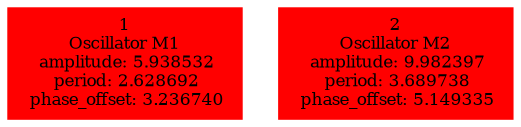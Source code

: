  digraph g{ forcelabels=true;
1 [label=<1<BR />Oscillator M1<BR /> amplitude: 5.938532<BR /> period: 2.628692<BR /> phase_offset: 3.236740>, shape=box,color=red,style=filled,fontsize=8];
2 [label=<2<BR />Oscillator M2<BR /> amplitude: 9.982397<BR /> period: 3.689738<BR /> phase_offset: 5.149335>, shape=box,color=red,style=filled,fontsize=8];
 }
